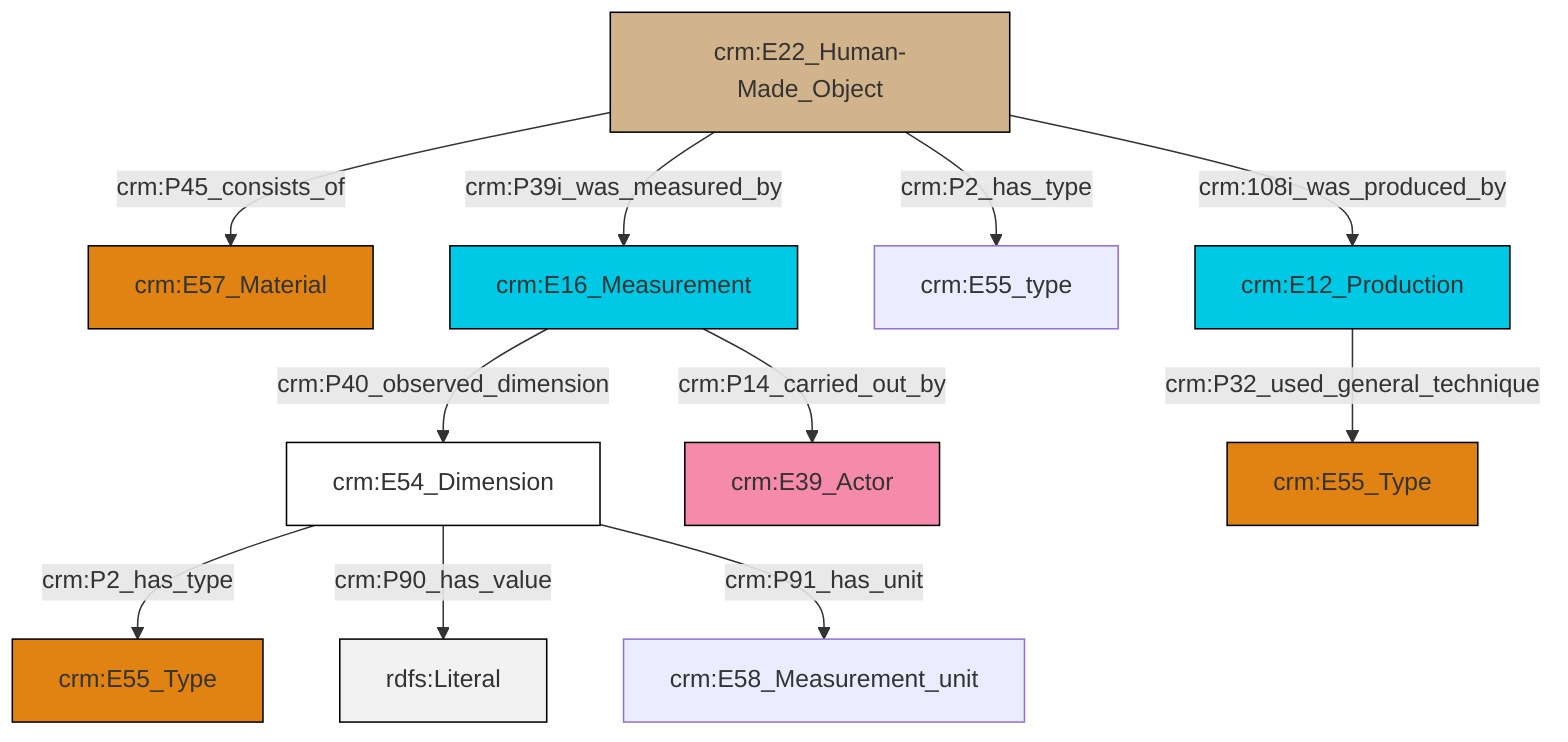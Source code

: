 graph TD
classDef Literal fill:#f2f2f2,stroke:#000000;
classDef CRM_Entity fill:#FFFFFF,stroke:#000000;
classDef Temporal_Entity fill:#00C9E6, stroke:#000000;
classDef Type fill:#E18312, stroke:#000000;
classDef Time-Span fill:#2C9C91, stroke:#000000;
classDef Appellation fill:#FFEB7F, stroke:#000000;
classDef Place fill:#008836, stroke:#000000;
classDef Persistent_Item fill:#B266B2, stroke:#000000;
classDef Conceptual_Object fill:#FFD700, stroke:#000000;
classDef Physical_Thing fill:#D2B48C, stroke:#000000;
classDef Actor fill:#f58aad, stroke:#000000;
classDef PC_Classes fill:#4ce600, stroke:#000000;
classDef Multi fill:#cccccc,stroke:#000000;

2["crm:E16_Measurement"]:::Temporal_Entity -->|crm:P40_observed_dimension| 3["crm:E54_Dimension"]:::CRM_Entity
4["crm:E22_Human-Made_Object"]:::Physical_Thing -->|crm:P2_has_type| 7["crm:E55_type"]:::Default
3["crm:E54_Dimension"]:::CRM_Entity -->|crm:P2_has_type| 10["crm:E55_Type"]:::Type
4["crm:E22_Human-Made_Object"]:::Physical_Thing -->|crm:P39i_was_measured_by| 2["crm:E16_Measurement"]:::Temporal_Entity
3["crm:E54_Dimension"]:::CRM_Entity -->|crm:P90_has_value| 14[rdfs:Literal]:::Literal
18["crm:E12_Production"]:::Temporal_Entity -->|crm:P32_used_general_technique| 12["crm:E55_Type"]:::Type
2["crm:E16_Measurement"]:::Temporal_Entity -->|crm:P14_carried_out_by| 8["crm:E39_Actor"]:::Actor
4["crm:E22_Human-Made_Object"]:::Physical_Thing -->|crm:108i_was_produced_by| 18["crm:E12_Production"]:::Temporal_Entity
4["crm:E22_Human-Made_Object"]:::Physical_Thing -->|crm:P45_consists_of| 0["crm:E57_Material"]:::Type
3["crm:E54_Dimension"]:::CRM_Entity -->|crm:P91_has_unit| 15["crm:E58_Measurement_unit"]:::Default